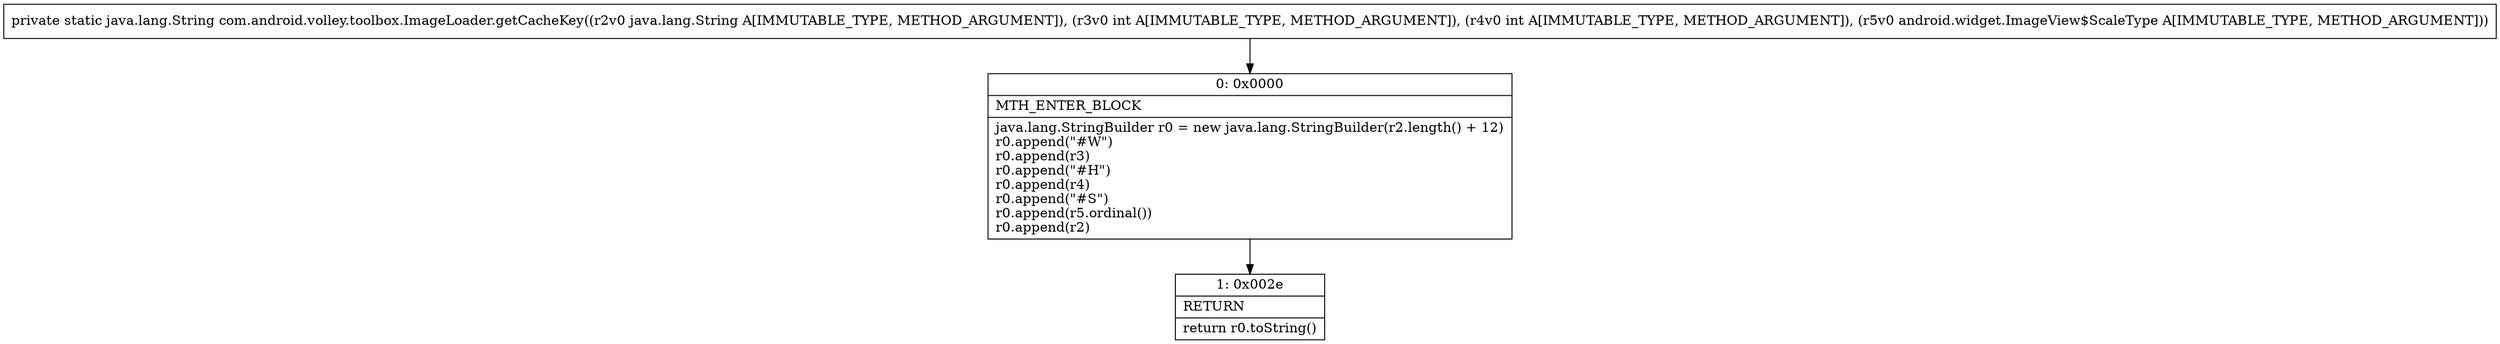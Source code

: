 digraph "CFG forcom.android.volley.toolbox.ImageLoader.getCacheKey(Ljava\/lang\/String;IILandroid\/widget\/ImageView$ScaleType;)Ljava\/lang\/String;" {
Node_0 [shape=record,label="{0\:\ 0x0000|MTH_ENTER_BLOCK\l|java.lang.StringBuilder r0 = new java.lang.StringBuilder(r2.length() + 12)\lr0.append(\"#W\")\lr0.append(r3)\lr0.append(\"#H\")\lr0.append(r4)\lr0.append(\"#S\")\lr0.append(r5.ordinal())\lr0.append(r2)\l}"];
Node_1 [shape=record,label="{1\:\ 0x002e|RETURN\l|return r0.toString()\l}"];
MethodNode[shape=record,label="{private static java.lang.String com.android.volley.toolbox.ImageLoader.getCacheKey((r2v0 java.lang.String A[IMMUTABLE_TYPE, METHOD_ARGUMENT]), (r3v0 int A[IMMUTABLE_TYPE, METHOD_ARGUMENT]), (r4v0 int A[IMMUTABLE_TYPE, METHOD_ARGUMENT]), (r5v0 android.widget.ImageView$ScaleType A[IMMUTABLE_TYPE, METHOD_ARGUMENT])) }"];
MethodNode -> Node_0;
Node_0 -> Node_1;
}

